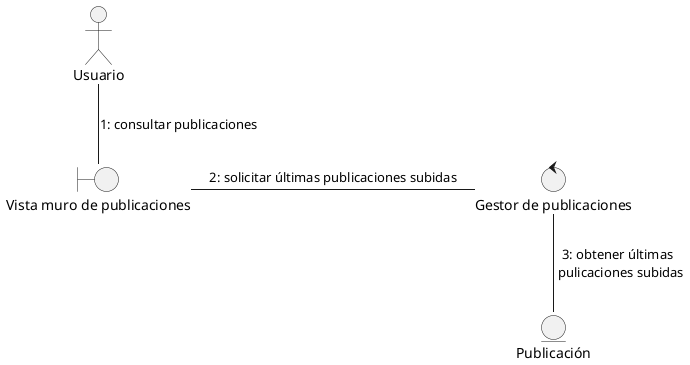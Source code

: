 @startuml consultar publicaciones
actor Usuario
boundary "Vista muro de publicaciones" as M
Usuario--M :1: consultar publicaciones
control "Gestor de publicaciones" as G
M-r-G :2: solicitar últimas publicaciones subidas
entity "Publicación" as P
G--P :3: obtener últimas \n pulicaciones subidas

@enduml